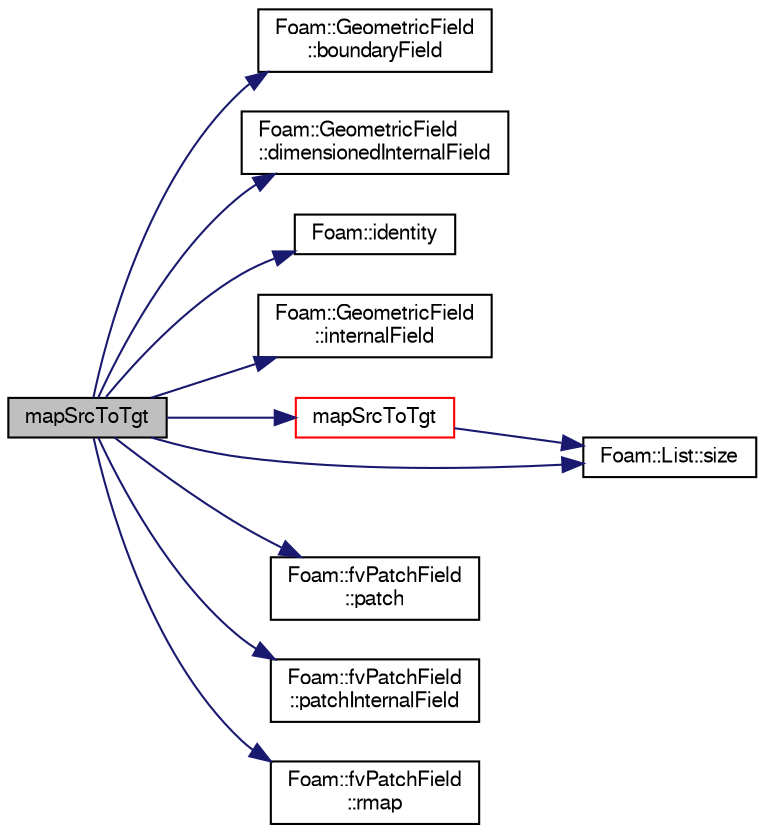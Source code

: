 digraph "mapSrcToTgt"
{
  bgcolor="transparent";
  edge [fontname="FreeSans",fontsize="10",labelfontname="FreeSans",labelfontsize="10"];
  node [fontname="FreeSans",fontsize="10",shape=record];
  rankdir="LR";
  Node687 [label="mapSrcToTgt",height=0.2,width=0.4,color="black", fillcolor="grey75", style="filled", fontcolor="black"];
  Node687 -> Node688 [color="midnightblue",fontsize="10",style="solid",fontname="FreeSans"];
  Node688 [label="Foam::GeometricField\l::boundaryField",height=0.2,width=0.4,color="black",URL="$a22434.html#a3c6c1a789b48ea0c5e8bff64f9c14f2d",tooltip="Return reference to GeometricBoundaryField. "];
  Node687 -> Node689 [color="midnightblue",fontsize="10",style="solid",fontname="FreeSans"];
  Node689 [label="Foam::GeometricField\l::dimensionedInternalField",height=0.2,width=0.4,color="black",URL="$a22434.html#a92f45aec34e72d1a1d892e79e99766a7",tooltip="Return dimensioned internal field. "];
  Node687 -> Node690 [color="midnightblue",fontsize="10",style="solid",fontname="FreeSans"];
  Node690 [label="Foam::identity",height=0.2,width=0.4,color="black",URL="$a21124.html#a36af96cb841435845fffb4fe69208490",tooltip="Create identity map (map[i] == i) of given length. "];
  Node687 -> Node691 [color="midnightblue",fontsize="10",style="solid",fontname="FreeSans"];
  Node691 [label="Foam::GeometricField\l::internalField",height=0.2,width=0.4,color="black",URL="$a22434.html#a9536140d36d69bbac40496f6b817aa0a",tooltip="Return internal field. "];
  Node687 -> Node692 [color="midnightblue",fontsize="10",style="solid",fontname="FreeSans"];
  Node692 [label="mapSrcToTgt",height=0.2,width=0.4,color="red",URL="$a29254.html#ac935fc9d304794e8b1a89805404df6ee",tooltip="Map field from src to tgt mesh with defined operation. "];
  Node692 -> Node741 [color="midnightblue",fontsize="10",style="solid",fontname="FreeSans"];
  Node741 [label="Foam::List::size",height=0.2,width=0.4,color="black",URL="$a25694.html#a8a5f6fa29bd4b500caf186f60245b384",tooltip="Override size to be inconsistent with allocated storage. "];
  Node687 -> Node745 [color="midnightblue",fontsize="10",style="solid",fontname="FreeSans"];
  Node745 [label="Foam::fvPatchField\l::patch",height=0.2,width=0.4,color="black",URL="$a22354.html#aca0923a4611f6166ffd8fa14d81864a4",tooltip="Return patch. "];
  Node687 -> Node746 [color="midnightblue",fontsize="10",style="solid",fontname="FreeSans"];
  Node746 [label="Foam::fvPatchField\l::patchInternalField",height=0.2,width=0.4,color="black",URL="$a22354.html#a3b74a67629ed67899295ec63e8f9ae84",tooltip="Return internal field next to patch as patch field. "];
  Node687 -> Node747 [color="midnightblue",fontsize="10",style="solid",fontname="FreeSans"];
  Node747 [label="Foam::fvPatchField\l::rmap",height=0.2,width=0.4,color="black",URL="$a22354.html#abe233fd0f00c5f2012c2a8f57f20f5cb",tooltip="Reverse map the given fvPatchField onto this fvPatchField. "];
  Node687 -> Node741 [color="midnightblue",fontsize="10",style="solid",fontname="FreeSans"];
}
